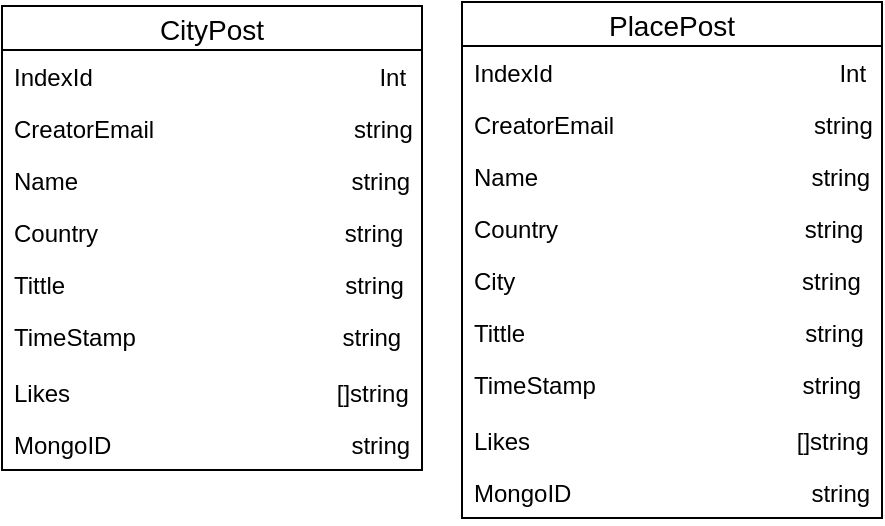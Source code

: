 <mxfile version="13.0.3" type="device"><diagram id="plrOFaPrt-DilXtdBxVT" name="Page-1"><mxGraphModel dx="1422" dy="942" grid="1" gridSize="10" guides="1" tooltips="1" connect="1" arrows="1" fold="1" page="1" pageScale="1" pageWidth="850" pageHeight="1100" math="0" shadow="0"><root><mxCell id="0"/><mxCell id="1" parent="0"/><mxCell id="lK8H795XcDL2b6u-jljp-1" value="CityPost" style="swimlane;fontStyle=0;childLayout=stackLayout;horizontal=1;startSize=22;horizontalStack=0;resizeParent=1;resizeParentMax=0;resizeLast=0;collapsible=1;marginBottom=0;align=center;fontSize=14;" vertex="1" parent="1"><mxGeometry x="250" y="320" width="210" height="232" as="geometry"/></mxCell><mxCell id="lK8H795XcDL2b6u-jljp-2" value="IndexId                                           Int" style="text;strokeColor=none;fillColor=none;spacingLeft=4;spacingRight=4;overflow=hidden;rotatable=0;points=[[0,0.5],[1,0.5]];portConstraint=eastwest;fontSize=12;" vertex="1" parent="lK8H795XcDL2b6u-jljp-1"><mxGeometry y="22" width="210" height="26" as="geometry"/></mxCell><mxCell id="lK8H795XcDL2b6u-jljp-3" value="CreatorEmail                              string" style="text;strokeColor=none;fillColor=none;spacingLeft=4;spacingRight=4;overflow=hidden;rotatable=0;points=[[0,0.5],[1,0.5]];portConstraint=eastwest;fontSize=12;" vertex="1" parent="lK8H795XcDL2b6u-jljp-1"><mxGeometry y="48" width="210" height="26" as="geometry"/></mxCell><mxCell id="lK8H795XcDL2b6u-jljp-4" value="Name                                         string&#10;               " style="text;strokeColor=none;fillColor=none;spacingLeft=4;spacingRight=4;overflow=hidden;rotatable=0;points=[[0,0.5],[1,0.5]];portConstraint=eastwest;fontSize=12;" vertex="1" parent="lK8H795XcDL2b6u-jljp-1"><mxGeometry y="74" width="210" height="26" as="geometry"/></mxCell><mxCell id="lK8H795XcDL2b6u-jljp-5" value="Country                                     string" style="text;strokeColor=none;fillColor=none;spacingLeft=4;spacingRight=4;overflow=hidden;rotatable=0;points=[[0,0.5],[1,0.5]];portConstraint=eastwest;fontSize=12;" vertex="1" parent="lK8H795XcDL2b6u-jljp-1"><mxGeometry y="100" width="210" height="26" as="geometry"/></mxCell><mxCell id="lK8H795XcDL2b6u-jljp-6" value="Tittle                                          string" style="text;strokeColor=none;fillColor=none;spacingLeft=4;spacingRight=4;overflow=hidden;rotatable=0;points=[[0,0.5],[1,0.5]];portConstraint=eastwest;fontSize=12;" vertex="1" parent="lK8H795XcDL2b6u-jljp-1"><mxGeometry y="126" width="210" height="26" as="geometry"/></mxCell><mxCell id="lK8H795XcDL2b6u-jljp-7" value="TimeStamp                               string" style="text;strokeColor=none;fillColor=none;spacingLeft=4;spacingRight=4;overflow=hidden;rotatable=0;points=[[0,0.5],[1,0.5]];portConstraint=eastwest;fontSize=12;" vertex="1" parent="lK8H795XcDL2b6u-jljp-1"><mxGeometry y="152" width="210" height="28" as="geometry"/></mxCell><mxCell id="lK8H795XcDL2b6u-jljp-8" value="Likes                                        []string" style="text;strokeColor=none;fillColor=none;spacingLeft=4;spacingRight=4;overflow=hidden;rotatable=0;points=[[0,0.5],[1,0.5]];portConstraint=eastwest;fontSize=12;" vertex="1" parent="lK8H795XcDL2b6u-jljp-1"><mxGeometry y="180" width="210" height="26" as="geometry"/></mxCell><mxCell id="lK8H795XcDL2b6u-jljp-9" value="MongoID                                    string" style="text;strokeColor=none;fillColor=none;spacingLeft=4;spacingRight=4;overflow=hidden;rotatable=0;points=[[0,0.5],[1,0.5]];portConstraint=eastwest;fontSize=12;" vertex="1" parent="lK8H795XcDL2b6u-jljp-1"><mxGeometry y="206" width="210" height="26" as="geometry"/></mxCell><mxCell id="lK8H795XcDL2b6u-jljp-10" value="PlacePost" style="swimlane;fontStyle=0;childLayout=stackLayout;horizontal=1;startSize=22;horizontalStack=0;resizeParent=1;resizeParentMax=0;resizeLast=0;collapsible=1;marginBottom=0;align=center;fontSize=14;" vertex="1" parent="1"><mxGeometry x="480" y="318" width="210" height="258" as="geometry"/></mxCell><mxCell id="lK8H795XcDL2b6u-jljp-11" value="IndexId                                           Int" style="text;strokeColor=none;fillColor=none;spacingLeft=4;spacingRight=4;overflow=hidden;rotatable=0;points=[[0,0.5],[1,0.5]];portConstraint=eastwest;fontSize=12;" vertex="1" parent="lK8H795XcDL2b6u-jljp-10"><mxGeometry y="22" width="210" height="26" as="geometry"/></mxCell><mxCell id="lK8H795XcDL2b6u-jljp-12" value="CreatorEmail                              string" style="text;strokeColor=none;fillColor=none;spacingLeft=4;spacingRight=4;overflow=hidden;rotatable=0;points=[[0,0.5],[1,0.5]];portConstraint=eastwest;fontSize=12;" vertex="1" parent="lK8H795XcDL2b6u-jljp-10"><mxGeometry y="48" width="210" height="26" as="geometry"/></mxCell><mxCell id="lK8H795XcDL2b6u-jljp-13" value="Name                                         string&#10;               " style="text;strokeColor=none;fillColor=none;spacingLeft=4;spacingRight=4;overflow=hidden;rotatable=0;points=[[0,0.5],[1,0.5]];portConstraint=eastwest;fontSize=12;" vertex="1" parent="lK8H795XcDL2b6u-jljp-10"><mxGeometry y="74" width="210" height="26" as="geometry"/></mxCell><mxCell id="lK8H795XcDL2b6u-jljp-14" value="Country                                     string" style="text;strokeColor=none;fillColor=none;spacingLeft=4;spacingRight=4;overflow=hidden;rotatable=0;points=[[0,0.5],[1,0.5]];portConstraint=eastwest;fontSize=12;" vertex="1" parent="lK8H795XcDL2b6u-jljp-10"><mxGeometry y="100" width="210" height="26" as="geometry"/></mxCell><mxCell id="lK8H795XcDL2b6u-jljp-19" value="City                                           string" style="text;strokeColor=none;fillColor=none;spacingLeft=4;spacingRight=4;overflow=hidden;rotatable=0;points=[[0,0.5],[1,0.5]];portConstraint=eastwest;fontSize=12;" vertex="1" parent="lK8H795XcDL2b6u-jljp-10"><mxGeometry y="126" width="210" height="26" as="geometry"/></mxCell><mxCell id="lK8H795XcDL2b6u-jljp-15" value="Tittle                                          string" style="text;strokeColor=none;fillColor=none;spacingLeft=4;spacingRight=4;overflow=hidden;rotatable=0;points=[[0,0.5],[1,0.5]];portConstraint=eastwest;fontSize=12;" vertex="1" parent="lK8H795XcDL2b6u-jljp-10"><mxGeometry y="152" width="210" height="26" as="geometry"/></mxCell><mxCell id="lK8H795XcDL2b6u-jljp-16" value="TimeStamp                               string" style="text;strokeColor=none;fillColor=none;spacingLeft=4;spacingRight=4;overflow=hidden;rotatable=0;points=[[0,0.5],[1,0.5]];portConstraint=eastwest;fontSize=12;" vertex="1" parent="lK8H795XcDL2b6u-jljp-10"><mxGeometry y="178" width="210" height="28" as="geometry"/></mxCell><mxCell id="lK8H795XcDL2b6u-jljp-17" value="Likes                                        []string" style="text;strokeColor=none;fillColor=none;spacingLeft=4;spacingRight=4;overflow=hidden;rotatable=0;points=[[0,0.5],[1,0.5]];portConstraint=eastwest;fontSize=12;" vertex="1" parent="lK8H795XcDL2b6u-jljp-10"><mxGeometry y="206" width="210" height="26" as="geometry"/></mxCell><mxCell id="lK8H795XcDL2b6u-jljp-18" value="MongoID                                    string" style="text;strokeColor=none;fillColor=none;spacingLeft=4;spacingRight=4;overflow=hidden;rotatable=0;points=[[0,0.5],[1,0.5]];portConstraint=eastwest;fontSize=12;" vertex="1" parent="lK8H795XcDL2b6u-jljp-10"><mxGeometry y="232" width="210" height="26" as="geometry"/></mxCell></root></mxGraphModel></diagram></mxfile>